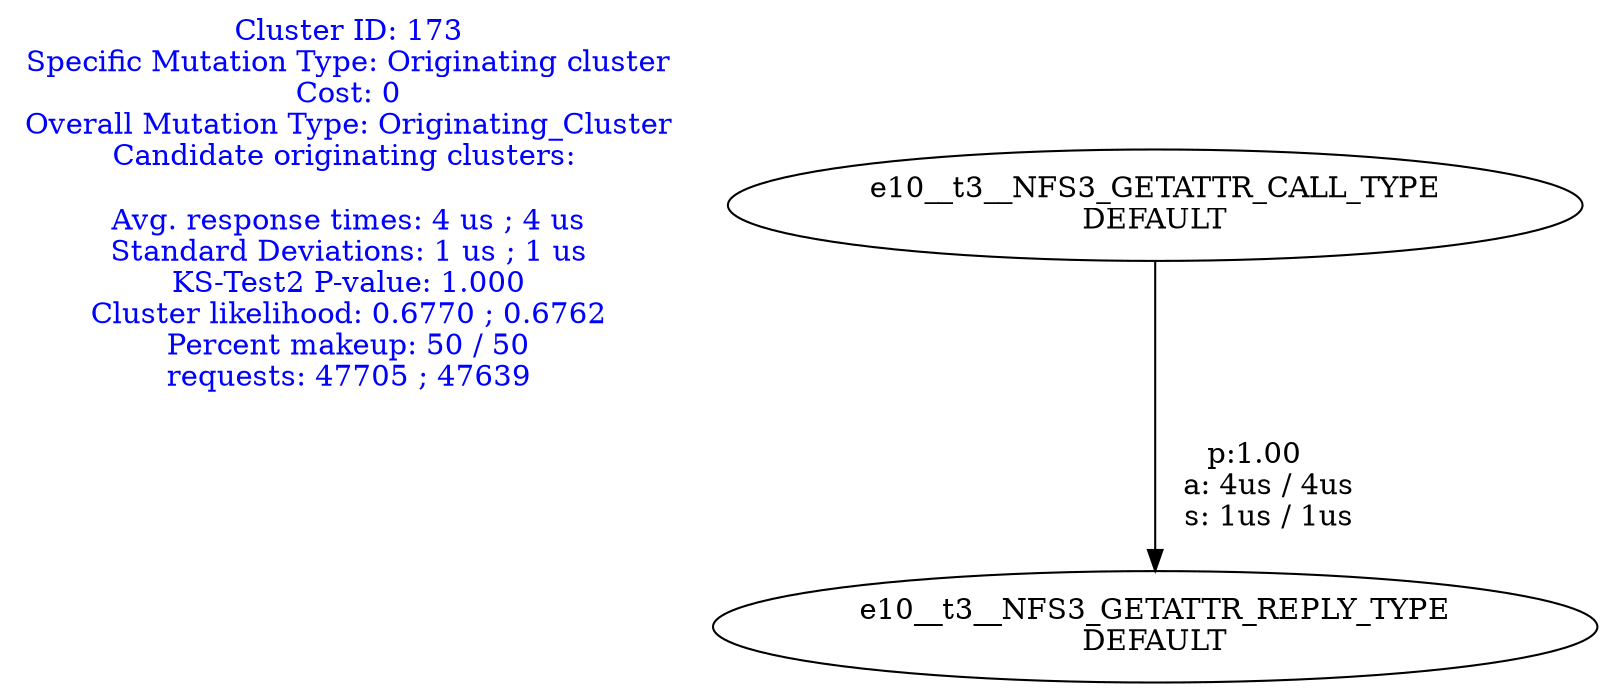 # 6852  R: 8.555519 usecs
Digraph G {
1 [fontcolor="blue" shape="plaintext" label="Cluster ID: 173\nSpecific Mutation Type: Originating cluster\nCost: 0\nOverall Mutation Type: Originating_Cluster\nCandidate originating clusters: \n\nAvg. response times: 4 us ; 4 us\nStandard Deviations: 1 us ; 1 us\nKS-Test2 P-value: 1.000\nCluster likelihood: 0.6770 ; 0.6762\nPercent makeup: 50 / 50\nrequests: 47705 ; 47639"]
10245088965871042.10245088965872490 [label="e10__t3__NFS3_GETATTR_CALL_TYPE\nDEFAULT"]
10245088965871042.10245088965898147 [label="e10__t3__NFS3_GETATTR_REPLY_TYPE\nDEFAULT"]
10245088965871042.10245088965872490 -> 10245088965871042.10245088965898147 [color="black" label="p:1.00\n   a: 4us / 4us\n   s: 1us / 1us"]
}
# 336  R: 2959.656552 usecs
Digraph G {
1 [fontcolor="blue" shape="plaintext" label="Cluster ID: 190\nSpecific Mutation Type: Originating cluster\nCost: 0\nOverall Mutation Type: Originating_Cluster\nCandidate originating clusters: \n\nAvg. response times: 3076 us ; 0 us\nStandard Deviations: 386 us ; 0 us\nKS-Test2 P-value: -2.000\nCluster likelihood: 0.0290 ; 0.0000\nPercent makeup: 100 / 0\nrequests: 2045 ; 0"]
10244303114806852.10244303114916908 [label="e10__t3__RPC_REPLY_TYPE\nDEFAULT"]
10244303114806852.10244303114939925 [label="e10__t3__MDS_SETATTR_REPLY_TYPE\nDEFAULT"]
10244303114806852.10244303114954460 [label="e10__t3__NFS3_WRITE_REPLY_TYPE\nDEFAULT"]
10244303114651250.10244303114660857 [label="e4__t3__SSIO_END_TYPE\nSSIO_WRITE_END"]
10244303114651250.10244303114717085 [label="e4__t3__MDS_LOCK_RELEASE_TYPE\nDEFAULT"]
10244303114651250.10244303114802390 [label="e4__t3__RPC_SERVER_REPLY_SENT_TYPE\nDEFAULT"]
10244342071662593.10244303114638732 [label="e4__t3__RPC_REPLY_TYPE\nDEFAULT"]
10244303113194990.10244342071590735 [label="e255__t3__FRONTEND_WRITE_CALL_TYPE\nDEFAULT"]
10244303113194990.10244342071609890 [label="e255__t3__FRONTEND_BLOCK_OP_START_TYPE\nFRONTEND_WRITE"]
10244303113194990.10244342071656488 [label="e255__t3__FRONTEND_WRITE_REPLY_TYPE\nDEFAULT"]
10244303113169415.10244303113190205 [label="e4__t3__RPC_CALL_TYPE\nDEFAULT"]
10244303112531015.10244303112686070 [label="e4__t3__RPC_SERVER_CALL_RECEIVED_TYPE\nDEFAULT"]
10244303112531015.10244303112825637 [label="e4__t3__MDS_LOCK_ACQUIRE_TYPE\nDEFAULT"]
10244303112531015.10244303112917002 [label="e4__t3__MDS_LOCK_DB_ACQUIRE_TYPE\nDEFAULT"]
10244303112531015.10244303112941715 [label="e4__t3__MDS_LOCK_DB_RELEASE_TYPE\nDEFAULT"]
10244303112531015.10244303113027402 [label="e4__t3__MDS_LOOKUP_CALL_TYPE\nDEFAULT"]
10244303112531015.10244303113046355 [label="e4__t3__MDS_LOCK_ACQUIRE_TYPE\nDEFAULT"]
10244303112531015.10244303113069807 [label="e4__t3__MDS_LOCK_RELEASE_TYPE\nDEFAULT"]
10244303112531015.10244303113079797 [label="e4__t3__MDS_LOOKUP_REPLY_TYPE\nMDSCLIENTCACHE_HIT"]
10244303112531015.10244303113090507 [label="e4__t3__SSIO_START_TYPE\nSSIO_WRITE_START"]
10244303112531015.10244303113101645 [label="e4__t3__ENCODE_START_TYPE\nDEFAULT"]
10244303112531015.10244303113160790 [label="e4__t3__ENCODE_END_TYPE\nDEFAULT"]
10244303112115080.10244303112235590 [label="e10__t3__RPC_REPLY_TYPE\nDEFAULT"]
10244303112115080.10244303112282953 [label="e10__t3__MDS_FINISH_WRITE_REPLY_TYPE\nDEFAULT"]
10244303112115080.10244303112307403 [label="e10__t3__MDS_SETATTR_CALL_TYPE\nDEFAULT"]
10244303112115080.10244303112525120 [label="e10__t3__RPC_CALL_TYPE\nDEFAULT"]
10244303112025372.10244303112035820 [label="e4__t3__SSIO_END_TYPE\nSSIO_WRITE_END"]
10244303112025372.10244303112091785 [label="e4__t3__MDS_LOCK_RELEASE_TYPE\nDEFAULT"]
10244303112025372.10244303112110265 [label="e4__t3__RPC_SERVER_REPLY_SENT_TYPE\nDEFAULT"]
10244342068977638.10244303112010102 [label="e4__t3__RPC_REPLY_TYPE\nDEFAULT"]
10244303110383653.10244342068908210 [label="e255__t3__FRONTEND_WRITE_CALL_TYPE\nDEFAULT"]
10244303110383653.10244342068929345 [label="e255__t3__FRONTEND_BLOCK_OP_START_TYPE\nFRONTEND_WRITE"]
10244303110383653.10244342068971465 [label="e255__t3__FRONTEND_WRITE_REPLY_TYPE\nDEFAULT"]
10244303110358670.10244303110378988 [label="e4__t3__RPC_CALL_TYPE\nDEFAULT"]
10244303109816750.10244303109937403 [label="e4__t3__RPC_SERVER_CALL_RECEIVED_TYPE\nDEFAULT"]
10244303109816750.10244303109972990 [label="e4__t3__MDS_LOCK_ACQUIRE_TYPE\nDEFAULT"]
10244303109816750.10244303110085063 [label="e4__t3__MDS_LOCK_DB_ACQUIRE_TYPE\nDEFAULT"]
10244303109816750.10244303110127505 [label="e4__t3__MDS_LOCK_DB_RELEASE_TYPE\nDEFAULT"]
10244303109816750.10244303110220850 [label="e4__t3__MDS_LOOKUP_CALL_TYPE\nDEFAULT"]
10244303109816750.10244303110238865 [label="e4__t3__MDS_LOCK_ACQUIRE_TYPE\nDEFAULT"]
10244303109816750.10244303110263068 [label="e4__t3__MDS_LOCK_RELEASE_TYPE\nDEFAULT"]
10244303109816750.10244303110274370 [label="e4__t3__MDS_LOOKUP_REPLY_TYPE\nMDSCLIENTCACHE_HIT"]
10244303109816750.10244303110284338 [label="e4__t3__SSIO_START_TYPE\nSSIO_WRITE_START"]
10244303109816750.10244303110297035 [label="e4__t3__ENCODE_START_TYPE\nDEFAULT"]
10244303109816750.10244303110348590 [label="e4__t3__ENCODE_END_TYPE\nDEFAULT"]
10244303109756915.10244303109769425 [label="e10__t3__SSIO_END_TYPE\nSSIO_WRITE_END"]
10244303109756915.10244303109779880 [label="e10__t3__MDS_FINISH_WRITE_CALL_TYPE\nDEFAULT"]
10244303109756915.10244303109811560 [label="e10__t3__RPC_CALL_TYPE\nDEFAULT"]
10244290524799628.10244303109742680 [label="e10__t3__RPC_REPLY_TYPE\nDEFAULT"]
10244303108389882.10244290524733133 [label="e100__t3__FRONTEND_WRITE_CALL_TYPE\nDEFAULT"]
10244303108389882.10244290524764888 [label="e100__t3__FRONTEND_BLOCK_OP_START_TYPE\nFRONTEND_WRITE"]
10244303108389882.10244290524794513 [label="e100__t3__FRONTEND_WRITE_REPLY_TYPE\nDEFAULT"]
10244303108365680.10244303108385030 [label="e10__t3__RPC_CALL_TYPE\nDEFAULT"]
10244303108123468.10244303108246032 [label="e10__t3__RPC_REPLY_TYPE\nDEFAULT"]
10244303108123468.10244303108295795 [label="e10__t3__MDS_APPROVE_WRITE_REPLY_TYPE\nMDSCLIENTCACHE_MISS"]
10244303108123468.10244303108308297 [label="e10__t3__SSIO_START_TYPE\nSSIO_WRITE_START"]
10244303108123468.10244303108323110 [label="e10__t3__ENCODE_START_TYPE\nDEFAULT"]
10244303108123468.10244303108354760 [label="e10__t3__ENCODE_END_TYPE\nDEFAULT"]
10244303107910002.10244303108034570 [label="e4__t3__RPC_SERVER_CALL_RECEIVED_TYPE\nDEFAULT"]
10244303107910002.10244303108067473 [label="e4__t3__MDS_LOCK_ACQUIRE_TYPE\nDEFAULT"]
10244303107910002.10244303108093678 [label="e4__t3__MDS_LOCK_RELEASE_TYPE\nDEFAULT"]
10244303107910002.10244303108118150 [label="e4__t3__RPC_SERVER_REPLY_SENT_TYPE\nDEFAULT"]
10244303107496498.10244303107630042 [label="e10__t3__RPC_REPLY_TYPE\nDEFAULT"]
10244303107496498.10244303107839682 [label="e10__t3__MDS_LOOKUP_REPLY_TYPE\nMDSCLIENTCACHE_MISS"]
10244303107496498.10244303107860285 [label="e10__t3__MDS_APPROVE_WRITE_CALL_TYPE\nDEFAULT"]
10244303107496498.10244303107903200 [label="e10__t3__RPC_CALL_TYPE\nDEFAULT"]
10244303107117770.10244303107244693 [label="e4__t3__RPC_SERVER_CALL_RECEIVED_TYPE\nDEFAULT"]
10244303107117770.10244303107276425 [label="e4__t3__MDS_LOCK_ACQUIRE_TYPE\nDEFAULT"]
10244303107117770.10244303107291890 [label="e4__t3__MDS_LOCK_RELEASE_TYPE\nDEFAULT"]
10244303107117770.10244303107492020 [label="e4__t3__RPC_SERVER_REPLY_SENT_TYPE\nDEFAULT"]
10244303106693803.10244303106844792 [label="e10__t3__RPC_REPLY_TYPE\nDEFAULT"]
10244303106693803.10244303107072890 [label="e10__t3__MDS_LOOKUP_REPLY_TYPE\nMDSCLIENTCACHE_MISS"]
10244303106693803.10244303107087537 [label="e10__t3__MDS_LOOKUP_CALL_TYPE\nDEFAULT"]
10244303106693803.10244303107112347 [label="e10__t3__RPC_CALL_TYPE\nDEFAULT"]
10244303106286125.10244303106428805 [label="e4__t3__RPC_SERVER_CALL_RECEIVED_TYPE\nDEFAULT"]
10244303106286125.10244303106467310 [label="e4__t3__MDS_LOCK_ACQUIRE_TYPE\nDEFAULT"]
10244303106286125.10244303106484725 [label="e4__t3__MDS_LOCK_RELEASE_TYPE\nDEFAULT"]
10244303106286125.10244303106688493 [label="e4__t3__RPC_SERVER_REPLY_SENT_TYPE\nDEFAULT"]
10244303106077040.10244303106078450 [label="e10__t3__NFS3_WRITE_CALL_TYPE\nDEFAULT"]
10244303106077040.10244303106105292 [label="e10__t3__NFS_CACHE_BLOCK_OP_TYPE\nNFSCACHE_WRITE"]
10244303106077040.10244303106228982 [label="e10__t3__NFS_CACHE_BLOCK_OP_TYPE\nNFSCACHE_EVICT"]
10244303106077040.10244303106246277 [label="e10__t3__MDS_LOOKUP_CALL_TYPE\nDEFAULT"]
10244303106077040.10244303106279952 [label="e10__t3__RPC_CALL_TYPE\nDEFAULT"]
10244303106077040.10244303106078450 -> 10244303106077040.10244303106105292 [color="black" label="p:-2.00\n   a: 8us / 0us\n   s: 1us / 0us"]
10244303106077040.10244303106105292 -> 10244303106077040.10244303106228982 [color="black" label="p:-2.00\n   a: 34us / 0us\n   s: 12us / 0us"]
10244303106077040.10244303106228982 -> 10244303106077040.10244303106246277 [color="black" label="p:-2.00\n   a: 6us / 0us\n   s: 1us / 0us"]
10244303106077040.10244303106246277 -> 10244303106077040.10244303106279952 [color="black" label="p:-2.00\n   a: 11us / 0us\n   s: 2us / 0us"]
10244303106077040.10244303106279952 -> 10244303106286125.10244303106428805 [color="black" label="p:-2.00\n   a: 51us / 0us\n   s: 26us / 0us"]
10244303106286125.10244303106428805 -> 10244303106286125.10244303106467310 [color="black" label="p:-2.00\n   a: 20us / 0us\n   s: 15us / 0us"]
10244303106286125.10244303106467310 -> 10244303106286125.10244303106484725 [color="black" label="p:-2.00\n   a: 8us / 0us\n   s: 3us / 0us"]
10244303106286125.10244303106484725 -> 10244303106286125.10244303106688493 [color="black" label="p:-2.00\n   a: 37us / 0us\n   s: 29us / 0us"]
10244303106286125.10244303106688493 -> 10244303106693803.10244303106844792 [color="black" label="p:-2.00\n   a: 48us / 0us\n   s: 15us / 0us"]
10244303106077040.10244303106279952 -> 10244303106693803.10244303106844792 [color="black" label="p:-2.00\n   a: 439us / 0us\n   s: 327us / 0us"]
10244303106693803.10244303106844792 -> 10244303106693803.10244303107072890 [color="black" label="p:-2.00\n   a: 76us / 0us\n   s: 7us / 0us"]
10244303106693803.10244303107072890 -> 10244303106693803.10244303107087537 [color="black" label="p:-2.00\n   a: 5us / 0us\n   s: 1us / 0us"]
10244303106693803.10244303107087537 -> 10244303106693803.10244303107112347 [color="black" label="p:-2.00\n   a: 11us / 0us\n   s: 2us / 0us"]
10244303106693803.10244303107112347 -> 10244303107117770.10244303107244693 [color="black" label="p:-2.00\n   a: 51us / 0us\n   s: 26us / 0us"]
10244303107117770.10244303107244693 -> 10244303107117770.10244303107276425 [color="black" label="p:-2.00\n   a: 20us / 0us\n   s: 15us / 0us"]
10244303107117770.10244303107276425 -> 10244303107117770.10244303107291890 [color="black" label="p:-2.00\n   a: 8us / 0us\n   s: 3us / 0us"]
10244303107117770.10244303107291890 -> 10244303107117770.10244303107492020 [color="black" label="p:-2.00\n   a: 37us / 0us\n   s: 29us / 0us"]
10244303107117770.10244303107492020 -> 10244303107496498.10244303107630042 [color="black" label="p:-2.00\n   a: 48us / 0us\n   s: 15us / 0us"]
10244303106693803.10244303107112347 -> 10244303107496498.10244303107630042 [color="black" label="p:-2.00\n   a: 439us / 0us\n   s: 327us / 0us"]
10244303107496498.10244303107630042 -> 10244303107496498.10244303107839682 [color="black" label="p:-2.00\n   a: 76us / 0us\n   s: 7us / 0us"]
10244303107496498.10244303107839682 -> 10244303107496498.10244303107860285 [color="black" label="p:-2.00\n   a: 8us / 0us\n   s: 1us / 0us"]
10244303107496498.10244303107860285 -> 10244303107496498.10244303107903200 [color="black" label="p:-2.00\n   a: 16us / 0us\n   s: 2us / 0us"]
10244303107496498.10244303107903200 -> 10244303107910002.10244303108034570 [color="black" label="p:-2.00\n   a: 51us / 0us\n   s: 26us / 0us"]
10244303107910002.10244303108034570 -> 10244303107910002.10244303108067473 [color="black" label="p:-2.00\n   a: 20us / 0us\n   s: 15us / 0us"]
10244303107910002.10244303108067473 -> 10244303107910002.10244303108093678 [color="black" label="p:-2.00\n   a: 8us / 0us\n   s: 3us / 0us"]
10244303107910002.10244303108093678 -> 10244303107910002.10244303108118150 [color="black" label="p:-2.00\n   a: 37us / 0us\n   s: 29us / 0us"]
10244303107910002.10244303108118150 -> 10244303108123468.10244303108246032 [color="black" label="p:-2.00\n   a: 48us / 0us\n   s: 15us / 0us"]
10244303107496498.10244303107903200 -> 10244303108123468.10244303108246032 [color="black" label="p:-2.00\n   a: 439us / 0us\n   s: 327us / 0us"]
10244303108123468.10244303108246032 -> 10244303108123468.10244303108295795 [color="black" label="p:-2.00\n   a: 19us / 0us\n   s: 4us / 0us"]
10244303108123468.10244303108295795 -> 10244303108123468.10244303108308297 [color="black" label="p:-2.00\n   a: 4us / 0us\n   s: 1us / 0us"]
10244303108123468.10244303108308297 -> 10244303108123468.10244303108323110 [color="black" label="p:-2.00\n   a: 6us / 0us\n   s: 1us / 0us"]
10244303108123468.10244303108323110 -> 10244303108123468.10244303108354760 [color="black" label="p:-2.00\n   a: 12us / 0us\n   s: 2us / 0us"]
10244303108123468.10244303108354760 -> 10244303108365680.10244303108385030 [color="black" label="p:-2.00\n   a: 10us / 0us\n   s: 1us / 0us"]
10244303108365680.10244303108385030 -> 10244303108389882.10244290524733133 [color="black" label="p:0.00\n   a: 0us / 0us\n   s: 0us / 0us"]
10244303108389882.10244290524733133 -> 10244303108389882.10244290524764888 [color="black" label="p:-2.00\n   a: 10us / 0us\n   s: 43us / 0us"]
10244303108389882.10244290524764888 -> 10244303108389882.10244290524794513 [color="black" label="p:-2.00\n   a: 10us / 0us\n   s: 4us / 0us"]
10244303108389882.10244290524794513 -> 10244290524799628.10244303109742680 [color="black" label="p:0.00\n   a: 0us / 0us\n   s: 0us / 0us"]
10244303108365680.10244303108385030 -> 10244290524799628.10244303109742680 [color="black" label="p:-2.00\n   a: 439us / 0us\n   s: 327us / 0us"]
10244290524799628.10244303109742680 -> 10244303109756915.10244303109769425 [color="black" label="p:-2.00\n   a: 10us / 0us\n   s: 1us / 0us"]
10244303109756915.10244303109769425 -> 10244303109756915.10244303109779880 [color="black" label="p:-2.00\n   a: 4us / 0us\n   s: 0us / 0us"]
10244303109756915.10244303109779880 -> 10244303109756915.10244303109811560 [color="black" label="p:-2.00\n   a: 11us / 0us\n   s: 1us / 0us"]
10244303109756915.10244303109811560 -> 10244303109816750.10244303109937403 [color="black" label="p:-2.00\n   a: 51us / 0us\n   s: 26us / 0us"]
10244303109816750.10244303109937403 -> 10244303109816750.10244303109972990 [color="black" label="p:-2.00\n   a: 20us / 0us\n   s: 15us / 0us"]
10244303109816750.10244303109972990 -> 10244303109816750.10244303110085063 [color="black" label="p:-2.00\n   a: 51us / 0us\n   s: 126us / 0us"]
10244303109816750.10244303110085063 -> 10244303109816750.10244303110127505 [color="black" label="p:-2.00\n   a: 10us / 0us\n   s: 1us / 0us"]
10244303109816750.10244303110127505 -> 10244303109816750.10244303110220850 [color="black" label="p:-2.00\n   a: 38us / 0us\n   s: 4us / 0us"]
10244303109816750.10244303110220850 -> 10244303109816750.10244303110238865 [color="black" label="p:-2.00\n   a: 7us / 0us\n   s: 1us / 0us"]
10244303109816750.10244303110238865 -> 10244303109816750.10244303110263068 [color="black" label="p:-2.00\n   a: 8us / 0us\n   s: 3us / 0us"]
10244303109816750.10244303110263068 -> 10244303109816750.10244303110274370 [color="black" label="p:-2.00\n   a: 4us / 0us\n   s: 1us / 0us"]
10244303109816750.10244303110274370 -> 10244303109816750.10244303110284338 [color="black" label="p:-2.00\n   a: 4us / 0us\n   s: 1us / 0us"]
10244303109816750.10244303110284338 -> 10244303109816750.10244303110297035 [color="black" label="p:-2.00\n   a: 4us / 0us\n   s: 1us / 0us"]
10244303109816750.10244303110297035 -> 10244303109816750.10244303110348590 [color="black" label="p:-2.00\n   a: 18us / 0us\n   s: 2us / 0us"]
10244303109816750.10244303110348590 -> 10244303110358670.10244303110378988 [color="black" label="p:-2.00\n   a: 10us / 0us\n   s: 4us / 0us"]
10244303110358670.10244303110378988 -> 10244303110383653.10244342068908210 [color="black" label="p:0.00\n   a: 0us / 0us\n   s: 0us / 0us"]
10244303110383653.10244342068908210 -> 10244303110383653.10244342068929345 [color="black" label="p:-2.00\n   a: 6us / 0us\n   s: 1us / 0us"]
10244303110383653.10244342068929345 -> 10244303110383653.10244342068971465 [color="black" label="p:-2.00\n   a: 15us / 0us\n   s: 1us / 0us"]
10244303110383653.10244342068971465 -> 10244342068977638.10244303112010102 [color="black" label="p:0.00\n   a: 0us / 0us\n   s: 0us / 0us"]
10244303110358670.10244303110378988 -> 10244342068977638.10244303112010102 [color="black" label="p:-2.00\n   a: 530us / 0us\n   s: 49us / 0us"]
10244342068977638.10244303112010102 -> 10244303112025372.10244303112035820 [color="black" label="p:-2.00\n   a: 9us / 0us\n   s: 6us / 0us"]
10244303112025372.10244303112035820 -> 10244303112025372.10244303112091785 [color="black" label="p:-2.00\n   a: 21us / 0us\n   s: 2us / 0us"]
10244303112025372.10244303112091785 -> 10244303112025372.10244303112110265 [color="black" label="p:-2.00\n   a: 37us / 0us\n   s: 29us / 0us"]
10244303112025372.10244303112110265 -> 10244303112115080.10244303112235590 [color="black" label="p:-2.00\n   a: 48us / 0us\n   s: 15us / 0us"]
10244303109756915.10244303109811560 -> 10244303112115080.10244303112235590 [color="black" label="p:-2.00\n   a: 439us / 0us\n   s: 327us / 0us"]
10244303112115080.10244303112235590 -> 10244303112115080.10244303112282953 [color="black" label="p:-2.00\n   a: 19us / 0us\n   s: 3us / 0us"]
10244303112115080.10244303112282953 -> 10244303112115080.10244303112307403 [color="black" label="p:-2.00\n   a: 8us / 0us\n   s: 1us / 0us"]
10244303112115080.10244303112307403 -> 10244303112115080.10244303112525120 [color="black" label="p:-2.00\n   a: 75us / 0us\n   s: 9us / 0us"]
10244303112115080.10244303112525120 -> 10244303112531015.10244303112686070 [color="black" label="p:-2.00\n   a: 51us / 0us\n   s: 26us / 0us"]
10244303112531015.10244303112686070 -> 10244303112531015.10244303112825637 [color="black" label="p:-2.00\n   a: 20us / 0us\n   s: 15us / 0us"]
10244303112531015.10244303112825637 -> 10244303112531015.10244303112917002 [color="black" label="p:-2.00\n   a: 51us / 0us\n   s: 126us / 0us"]
10244303112531015.10244303112917002 -> 10244303112531015.10244303112941715 [color="black" label="p:-2.00\n   a: 10us / 0us\n   s: 1us / 0us"]
10244303112531015.10244303112941715 -> 10244303112531015.10244303113027402 [color="black" label="p:-2.00\n   a: 38us / 0us\n   s: 4us / 0us"]
10244303112531015.10244303113027402 -> 10244303112531015.10244303113046355 [color="black" label="p:-2.00\n   a: 7us / 0us\n   s: 1us / 0us"]
10244303112531015.10244303113046355 -> 10244303112531015.10244303113069807 [color="black" label="p:-2.00\n   a: 8us / 0us\n   s: 3us / 0us"]
10244303112531015.10244303113069807 -> 10244303112531015.10244303113079797 [color="black" label="p:-2.00\n   a: 4us / 0us\n   s: 1us / 0us"]
10244303112531015.10244303113079797 -> 10244303112531015.10244303113090507 [color="black" label="p:-2.00\n   a: 4us / 0us\n   s: 1us / 0us"]
10244303112531015.10244303113090507 -> 10244303112531015.10244303113101645 [color="black" label="p:-2.00\n   a: 4us / 0us\n   s: 1us / 0us"]
10244303112531015.10244303113101645 -> 10244303112531015.10244303113160790 [color="black" label="p:-2.00\n   a: 18us / 0us\n   s: 2us / 0us"]
10244303112531015.10244303113160790 -> 10244303113169415.10244303113190205 [color="black" label="p:-2.00\n   a: 10us / 0us\n   s: 4us / 0us"]
10244303113169415.10244303113190205 -> 10244303113194990.10244342071590735 [color="black" label="p:0.00\n   a: 0us / 0us\n   s: 0us / 0us"]
10244303113194990.10244342071590735 -> 10244303113194990.10244342071609890 [color="black" label="p:-2.00\n   a: 6us / 0us\n   s: 1us / 0us"]
10244303113194990.10244342071609890 -> 10244303113194990.10244342071656488 [color="black" label="p:-2.00\n   a: 15us / 0us\n   s: 1us / 0us"]
10244303113194990.10244342071656488 -> 10244342071662593.10244303114638732 [color="black" label="p:0.00\n   a: 0us / 0us\n   s: 0us / 0us"]
10244303113169415.10244303113190205 -> 10244342071662593.10244303114638732 [color="black" label="p:-2.00\n   a: 530us / 0us\n   s: 49us / 0us"]
10244342071662593.10244303114638732 -> 10244303114651250.10244303114660857 [color="black" label="p:-2.00\n   a: 9us / 0us\n   s: 6us / 0us"]
10244303114651250.10244303114660857 -> 10244303114651250.10244303114717085 [color="black" label="p:-2.00\n   a: 21us / 0us\n   s: 2us / 0us"]
10244303114651250.10244303114717085 -> 10244303114651250.10244303114802390 [color="black" label="p:-2.00\n   a: 37us / 0us\n   s: 29us / 0us"]
10244303114651250.10244303114802390 -> 10244303114806852.10244303114916908 [color="black" label="p:-2.00\n   a: 48us / 0us\n   s: 15us / 0us"]
10244303112115080.10244303112525120 -> 10244303114806852.10244303114916908 [color="black" label="p:-2.00\n   a: 439us / 0us\n   s: 327us / 0us"]
10244303114806852.10244303114916908 -> 10244303114806852.10244303114939925 [color="black" label="p:-2.00\n   a: 9us / 0us\n   s: 1us / 0us"]
10244303114806852.10244303114939925 -> 10244303114806852.10244303114954460 [color="black" label="p:-2.00\n   a: 5us / 0us\n   s: 1us / 0us"]
}
# 372  R: 5342.973658 usecs
Digraph G {
1 [fontcolor="blue" shape="plaintext" label="Cluster ID: 232\nSpecific Mutation Type: Originating cluster\nCost: 0\nOverall Mutation Type: Originating_Cluster\nCandidate originating clusters: \n\nAvg. response times: 5491 us ; 0 us\nStandard Deviations: 115 us ; 0 us\nKS-Test2 P-value: -2.000\nCluster likelihood: 0.0015 ; 0.0000\nPercent makeup: 100 / 0\nrequests: 103 ; 0"]
10244307456517942.10244307456636563 [label="e10__t3__RPC_REPLY_TYPE\nDEFAULT"]
10244307456517942.10244307456685508 [label="e10__t3__MDS_FINISH_WRITE_REPLY_TYPE\nDEFAULT"]
10244307456517942.10244307456711098 [label="e10__t3__NFS3_MKDIR_REPLY_TYPE\nDEFAULT"]
10244307456429262.10244307456439342 [label="e4__t3__SSIO_END_TYPE\nSSIO_WRITE_END"]
10244307456429262.10244307456495862 [label="e4__t3__MDS_LOCK_RELEASE_TYPE\nDEFAULT"]
10244307456429262.10244307456513427 [label="e4__t3__RPC_SERVER_REPLY_SENT_TYPE\nDEFAULT"]
10244346413444678.10244307456413895 [label="e4__t3__RPC_REPLY_TYPE\nDEFAULT"]
10244307454832430.10244346413372820 [label="e255__t3__FRONTEND_WRITE_CALL_TYPE\nDEFAULT"]
10244307454832430.10244346413390768 [label="e255__t3__FRONTEND_BLOCK_OP_START_TYPE\nFRONTEND_WRITE"]
10244307454832430.10244346413438595 [label="e255__t3__FRONTEND_WRITE_REPLY_TYPE\nDEFAULT"]
10244307454806750.10244307454826550 [label="e4__t3__RPC_CALL_TYPE\nDEFAULT"]
10244307454230690.10244307454379040 [label="e4__t3__RPC_SERVER_CALL_RECEIVED_TYPE\nDEFAULT"]
10244307454230690.10244307454419338 [label="e4__t3__MDS_LOCK_ACQUIRE_TYPE\nDEFAULT"]
10244307454230690.10244307454534185 [label="e4__t3__MDS_LOCK_DB_ACQUIRE_TYPE\nDEFAULT"]
10244307454230690.10244307454562265 [label="e4__t3__MDS_LOCK_DB_RELEASE_TYPE\nDEFAULT"]
10244307454230690.10244307454661378 [label="e4__t3__MDS_LOOKUP_CALL_TYPE\nDEFAULT"]
10244307454230690.10244307454681515 [label="e4__t3__MDS_LOCK_ACQUIRE_TYPE\nDEFAULT"]
10244307454230690.10244307454705650 [label="e4__t3__MDS_LOCK_RELEASE_TYPE\nDEFAULT"]
10244307454230690.10244307454716960 [label="e4__t3__MDS_LOOKUP_REPLY_TYPE\nMDSCLIENTCACHE_HIT"]
10244307454230690.10244307454726200 [label="e4__t3__SSIO_START_TYPE\nSSIO_WRITE_START"]
10244307454230690.10244307454739295 [label="e4__t3__ENCODE_START_TYPE\nDEFAULT"]
10244307454230690.10244307454798155 [label="e4__t3__ENCODE_END_TYPE\nDEFAULT"]
10244307454168972.10244307454179675 [label="e10__t3__SSIO_END_TYPE\nSSIO_WRITE_END"]
10244307454168972.10244307454190122 [label="e10__t3__MDS_FINISH_WRITE_CALL_TYPE\nDEFAULT"]
10244307454168972.10244307454224547 [label="e10__t3__RPC_CALL_TYPE\nDEFAULT"]
10244294869333568.10244307454153845 [label="e10__t3__RPC_REPLY_TYPE\nDEFAULT"]
10244307453012758.10244294869276320 [label="e100__t3__FRONTEND_WRITE_CALL_TYPE\nDEFAULT"]
10244307453012758.10244294869301288 [label="e100__t3__FRONTEND_BLOCK_OP_START_TYPE\nFRONTEND_WRITE"]
10244307453012758.10244294869328760 [label="e100__t3__FRONTEND_WRITE_REPLY_TYPE\nDEFAULT"]
10244307452985870.10244307453007223 [label="e10__t3__RPC_CALL_TYPE\nDEFAULT"]
10244307452670435.10244307452792400 [label="e10__t3__RPC_REPLY_TYPE\nDEFAULT"]
10244307452670435.10244307452844525 [label="e10__t3__MDS_APPROVE_WRITE_REPLY_TYPE\nMDSCLIENTCACHE_MISS"]
10244307452670435.10244307452855865 [label="e10__t3__SSIO_START_TYPE\nSSIO_WRITE_START"]
10244307452670435.10244307452867798 [label="e10__t3__ENCODE_START_TYPE\nDEFAULT"]
10244307452670435.10244307452975940 [label="e10__t3__ENCODE_END_TYPE\nDEFAULT"]
10244307452435138.10244307452561722 [label="e4__t3__RPC_SERVER_CALL_RECEIVED_TYPE\nDEFAULT"]
10244307452435138.10244307452596290 [label="e4__t3__MDS_LOCK_ACQUIRE_TYPE\nDEFAULT"]
10244307452435138.10244307452625840 [label="e4__t3__MDS_LOCK_RELEASE_TYPE\nDEFAULT"]
10244307452435138.10244307452665312 [label="e4__t3__RPC_SERVER_REPLY_SENT_TYPE\nDEFAULT"]
10244307452024790.10244307452154345 [label="e10__t3__RPC_REPLY_TYPE\nDEFAULT"]
10244307452024790.10244307452364900 [label="e10__t3__MDS_LOOKUP_REPLY_TYPE\nMDSCLIENTCACHE_MISS"]
10244307452024790.10244307452385803 [label="e10__t3__MDS_APPROVE_WRITE_CALL_TYPE\nDEFAULT"]
10244307452024790.10244307452428380 [label="e10__t3__RPC_CALL_TYPE\nDEFAULT"]
10244307451642230.10244307451773420 [label="e4__t3__RPC_SERVER_CALL_RECEIVED_TYPE\nDEFAULT"]
10244307451642230.10244307451805790 [label="e4__t3__MDS_LOCK_ACQUIRE_TYPE\nDEFAULT"]
10244307451642230.10244307451821600 [label="e4__t3__MDS_LOCK_RELEASE_TYPE\nDEFAULT"]
10244307451642230.10244307452020260 [label="e4__t3__RPC_SERVER_REPLY_SENT_TYPE\nDEFAULT"]
10244307451229212.10244307451363373 [label="e10__t3__RPC_REPLY_TYPE\nDEFAULT"]
10244307451229212.10244307451596533 [label="e10__t3__MDS_LOOKUP_REPLY_TYPE\nMDSCLIENTCACHE_MISS"]
10244307451229212.10244307451610700 [label="e10__t3__MDS_LOOKUP_CALL_TYPE\nDEFAULT"]
10244307451229212.10244307451636793 [label="e10__t3__RPC_CALL_TYPE\nDEFAULT"]
10244307450810960.10244307450945877 [label="e4__t3__RPC_SERVER_CALL_RECEIVED_TYPE\nDEFAULT"]
10244307450810960.10244307450994005 [label="e4__t3__MDS_LOCK_ACQUIRE_TYPE\nDEFAULT"]
10244307450810960.10244307451012560 [label="e4__t3__MDS_LOCK_RELEASE_TYPE\nDEFAULT"]
10244307450810960.10244307451224292 [label="e4__t3__RPC_SERVER_REPLY_SENT_TYPE\nDEFAULT"]
10244307450582780.10244307450701130 [label="e10__t3__RPC_REPLY_TYPE\nDEFAULT"]
10244307450582780.10244307450727320 [label="e10__t3__MDS_SETATTR_REPLY_TYPE\nDEFAULT"]
10244307450582780.10244307450755123 [label="e10__t3__NFS_CACHE_BLOCK_OP_TYPE\nNFSCACHE_EVICT"]
10244307450582780.10244307450773640 [label="e10__t3__MDS_LOOKUP_CALL_TYPE\nDEFAULT"]
10244307450582780.10244307450803895 [label="e10__t3__RPC_CALL_TYPE\nDEFAULT"]
10244307450425842.10244307450436282 [label="e4__t3__SSIO_END_TYPE\nSSIO_WRITE_END"]
10244307450425842.10244307450492405 [label="e4__t3__MDS_LOCK_RELEASE_TYPE\nDEFAULT"]
10244307450425842.10244307450578160 [label="e4__t3__RPC_SERVER_REPLY_SENT_TYPE\nDEFAULT"]
10244346407416305.10244307450411337 [label="e4__t3__RPC_REPLY_TYPE\nDEFAULT"]
10244307448762658.10244346407349023 [label="e255__t3__FRONTEND_WRITE_CALL_TYPE\nDEFAULT"]
10244307448762658.10244346407367323 [label="e255__t3__FRONTEND_BLOCK_OP_START_TYPE\nFRONTEND_WRITE"]
10244307448762658.10244346407410238 [label="e255__t3__FRONTEND_WRITE_REPLY_TYPE\nDEFAULT"]
10244307448738508.10244307448757843 [label="e4__t3__RPC_CALL_TYPE\nDEFAULT"]
10244307448060695.10244307448219500 [label="e4__t3__RPC_SERVER_CALL_RECEIVED_TYPE\nDEFAULT"]
10244307448060695.10244307448362623 [label="e4__t3__MDS_LOCK_ACQUIRE_TYPE\nDEFAULT"]
10244307448060695.10244307448454663 [label="e4__t3__MDS_LOCK_DB_ACQUIRE_TYPE\nDEFAULT"]
10244307448060695.10244307448481055 [label="e4__t3__MDS_LOCK_DB_RELEASE_TYPE\nDEFAULT"]
10244307448060695.10244307448585223 [label="e4__t3__MDS_LOOKUP_CALL_TYPE\nDEFAULT"]
10244307448060695.10244307448605240 [label="e4__t3__MDS_LOCK_ACQUIRE_TYPE\nDEFAULT"]
10244307448060695.10244307448627748 [label="e4__t3__MDS_LOCK_RELEASE_TYPE\nDEFAULT"]
10244307448060695.10244307448637978 [label="e4__t3__MDS_LOOKUP_REPLY_TYPE\nMDSCLIENTCACHE_HIT"]
10244307448060695.10244307448648778 [label="e4__t3__SSIO_START_TYPE\nSSIO_WRITE_START"]
10244307448060695.10244307448659885 [label="e4__t3__ENCODE_START_TYPE\nDEFAULT"]
10244307448060695.10244307448729973 [label="e4__t3__ENCODE_END_TYPE\nDEFAULT"]
10244307447801405.10244307447813225 [label="e10__t3__SSIO_END_TYPE\nSSIO_WRITE_END"]
10244307447801405.10244307447835972 [label="e10__t3__MDS_SETATTR_CALL_TYPE\nDEFAULT"]
10244307447801405.10244307448054740 [label="e10__t3__RPC_CALL_TYPE\nDEFAULT"]
10244294862886590.10244307447786097 [label="e10__t3__RPC_REPLY_TYPE\nDEFAULT"]
10244307446429228.10244294862776708 [label="e100__t3__FRONTEND_WRITE_CALL_TYPE\nDEFAULT"]
10244307446429228.10244294862797948 [label="e100__t3__FRONTEND_BLOCK_OP_START_TYPE\nFRONTEND_WRITE"]
10244307446429228.10244294862879818 [label="e100__t3__FRONTEND_WRITE_REPLY_TYPE\nDEFAULT"]
10244307446402078.10244307446423775 [label="e10__t3__RPC_CALL_TYPE\nDEFAULT"]
10244307446083702.10244307446192798 [label="e10__t3__RPC_REPLY_TYPE\nDEFAULT"]
10244307446083702.10244307446234243 [label="e10__t3__MDS_SETATTR_REPLY_TYPE\nDEFAULT"]
10244307446083702.10244307446275088 [label="e10__t3__NFS_CACHE_BLOCK_OP_TYPE\nNFSCACHE_EVICT"]
10244307446083702.10244307446293433 [label="e10__t3__MDS_LOOKUP_CALL_TYPE\nDEFAULT"]
10244307446083702.10244307446314335 [label="e10__t3__MDS_LOOKUP_REPLY_TYPE\nMDSCLIENTCACHE_HIT"]
10244307446083702.10244307446328045 [label="e10__t3__SSIO_START_TYPE\nSSIO_WRITE_START"]
10244307446083702.10244307446344478 [label="e10__t3__ENCODE_START_TYPE\nDEFAULT"]
10244307446083702.10244307446391690 [label="e10__t3__ENCODE_END_TYPE\nDEFAULT"]
10244307445928970.10244307445938307 [label="e4__t3__SSIO_END_TYPE\nSSIO_WRITE_END"]
10244307445928970.10244307445993987 [label="e4__t3__MDS_LOCK_RELEASE_TYPE\nDEFAULT"]
10244307445928970.10244307446079360 [label="e4__t3__RPC_SERVER_REPLY_SENT_TYPE\nDEFAULT"]
10244346402971070.10244307445916272 [label="e4__t3__RPC_REPLY_TYPE\nDEFAULT"]
10244307444431115.10244346402898898 [label="e255__t3__FRONTEND_WRITE_CALL_TYPE\nDEFAULT"]
10244307444431115.10244346402917760 [label="e255__t3__FRONTEND_BLOCK_OP_START_TYPE\nFRONTEND_WRITE"]
10244307444431115.10244346402964943 [label="e255__t3__FRONTEND_WRITE_REPLY_TYPE\nDEFAULT"]
10244307444408082.10244307444426517 [label="e4__t3__RPC_CALL_TYPE\nDEFAULT"]
10244307443752470.10244307443909700 [label="e4__t3__RPC_SERVER_CALL_RECEIVED_TYPE\nDEFAULT"]
10244307443752470.10244307444049657 [label="e4__t3__MDS_LOCK_ACQUIRE_TYPE\nDEFAULT"]
10244307443752470.10244307444136597 [label="e4__t3__MDS_LOCK_DB_ACQUIRE_TYPE\nDEFAULT"]
10244307443752470.10244307444162877 [label="e4__t3__MDS_LOCK_DB_RELEASE_TYPE\nDEFAULT"]
10244307443752470.10244307444255180 [label="e4__t3__MDS_LOOKUP_CALL_TYPE\nDEFAULT"]
10244307443752470.10244307444274665 [label="e4__t3__MDS_LOCK_ACQUIRE_TYPE\nDEFAULT"]
10244307443752470.10244307444317332 [label="e4__t3__MDS_LOCK_RELEASE_TYPE\nDEFAULT"]
10244307443752470.10244307444328110 [label="e4__t3__MDS_LOOKUP_REPLY_TYPE\nMDSCLIENTCACHE_HIT"]
10244307443752470.10244307444337897 [label="e4__t3__SSIO_START_TYPE\nSSIO_WRITE_START"]
10244307443752470.10244307444349935 [label="e4__t3__ENCODE_START_TYPE\nDEFAULT"]
10244307443752470.10244307444399847 [label="e4__t3__ENCODE_END_TYPE\nDEFAULT"]
10244307443387640.10244307443507055 [label="e10__t3__RPC_REPLY_TYPE\nDEFAULT"]
10244307443387640.10244307443519873 [label="e10__t3__MDS_CREATE_OBJECT_REPLY_TYPE\nDEFAULT"]
10244307443387640.10244307443528303 [label="e10__t3__MDS_SETATTR_CALL_TYPE\nDEFAULT"]
10244307443387640.10244307443746620 [label="e10__t3__RPC_CALL_TYPE\nDEFAULT"]
10244307443302245.10244307443312625 [label="e4__t3__SSIO_END_TYPE\nSSIO_WRITE_END"]
10244307443302245.10244307443369692 [label="e4__t3__MDS_LOCK_RELEASE_TYPE\nDEFAULT"]
10244307443302245.10244307443383245 [label="e4__t3__RPC_SERVER_REPLY_SENT_TYPE\nDEFAULT"]
10244346400298205.10244307443287890 [label="e4__t3__RPC_REPLY_TYPE\nDEFAULT"]
10244307441648450.10244346400230293 [label="e255__t3__FRONTEND_WRITE_CALL_TYPE\nDEFAULT"]
10244307441648450.10244346400248263 [label="e255__t3__FRONTEND_BLOCK_OP_START_TYPE\nFRONTEND_WRITE"]
10244307441648450.10244346400292100 [label="e255__t3__FRONTEND_WRITE_REPLY_TYPE\nDEFAULT"]
10244307441626108.10244307441644295 [label="e4__t3__RPC_CALL_TYPE\nDEFAULT"]
10244307440825632.10244307440956830 [label="e4__t3__RPC_SERVER_CALL_RECEIVED_TYPE\nDEFAULT"]
10244307440825632.10244307441020033 [label="e4__t3__MDS_LOCK_ACQUIRE_TYPE\nDEFAULT"]
10244307440825632.10244307441099915 [label="e4__t3__MDS_LOCK_DB_ACQUIRE_TYPE\nDEFAULT"]
10244307440825632.10244307441142770 [label="e4__t3__MDS_LOCK_DB_RELEASE_TYPE\nDEFAULT"]
10244307440825632.10244307441278265 [label="e4__t3__MDS_LOCK_ACQUIRE_TYPE\nDEFAULT"]
10244307440825632.10244307441354825 [label="e4__t3__MDS_LOCK_DB_ACQUIRE_TYPE\nDEFAULT"]
10244307440825632.10244307441382118 [label="e4__t3__MDS_LOCK_DB_RELEASE_TYPE\nDEFAULT"]
10244307440825632.10244307441479273 [label="e4__t3__MDS_LOOKUP_CALL_TYPE\nDEFAULT"]
10244307440825632.10244307441499073 [label="e4__t3__MDS_LOCK_ACQUIRE_TYPE\nDEFAULT"]
10244307440825632.10244307441521220 [label="e4__t3__MDS_LOCK_RELEASE_TYPE\nDEFAULT"]
10244307440825632.10244307441530940 [label="e4__t3__MDS_LOOKUP_REPLY_TYPE\nMDSCLIENTCACHE_HIT"]
10244307440825632.10244307441541868 [label="e4__t3__SSIO_START_TYPE\nSSIO_WRITE_START"]
10244307440825632.10244307441552270 [label="e4__t3__ENCODE_START_TYPE\nDEFAULT"]
10244307440825632.10244307441618120 [label="e4__t3__ENCODE_END_TYPE\nDEFAULT"]
10244307440685450.10244307440687520 [label="e10__t3__NFS3_MKDIR_CALL_TYPE\nDEFAULT"]
10244307440685450.10244307440793982 [label="e10__t3__MDS_CREATE_OBJECT_CALL_TYPE\nDEFAULT"]
10244307440685450.10244307440819820 [label="e10__t3__RPC_CALL_TYPE\nDEFAULT"]
10244307440685450.10244307440687520 -> 10244307440685450.10244307440793982 [color="black" label="p:-2.00\n   a: 109us / 0us\n   s: 38us / 0us"]
10244307440685450.10244307440793982 -> 10244307440685450.10244307440819820 [color="black" label="p:-2.00\n   a: 9us / 0us\n   s: 0us / 0us"]
10244307440685450.10244307440819820 -> 10244307440825632.10244307440956830 [color="black" label="p:-2.00\n   a: 50us / 0us\n   s: 4us / 0us"]
10244307440825632.10244307440956830 -> 10244307440825632.10244307441020033 [color="black" label="p:-2.00\n   a: 25us / 0us\n   s: 16us / 0us"]
10244307440825632.10244307441020033 -> 10244307440825632.10244307441099915 [color="black" label="p:-2.00\n   a: 31us / 0us\n   s: 5us / 0us"]
10244307440825632.10244307441099915 -> 10244307440825632.10244307441142770 [color="black" label="p:-2.00\n   a: 11us / 0us\n   s: 2us / 0us"]
10244307440825632.10244307441142770 -> 10244307440825632.10244307441278265 [color="black" label="p:-2.00\n   a: 56us / 0us\n   s: 2us / 0us"]
10244307440825632.10244307441278265 -> 10244307440825632.10244307441354825 [color="black" label="p:-2.00\n   a: 31us / 0us\n   s: 5us / 0us"]
10244307440825632.10244307441354825 -> 10244307440825632.10244307441382118 [color="black" label="p:-2.00\n   a: 11us / 0us\n   s: 2us / 0us"]
10244307440825632.10244307441382118 -> 10244307440825632.10244307441479273 [color="black" label="p:-2.00\n   a: 40us / 0us\n   s: 5us / 0us"]
10244307440825632.10244307441479273 -> 10244307440825632.10244307441499073 [color="black" label="p:-2.00\n   a: 7us / 0us\n   s: 1us / 0us"]
10244307440825632.10244307441499073 -> 10244307440825632.10244307441521220 [color="black" label="p:-2.00\n   a: 8us / 0us\n   s: 2us / 0us"]
10244307440825632.10244307441521220 -> 10244307440825632.10244307441530940 [color="black" label="p:-2.00\n   a: 4us / 0us\n   s: 1us / 0us"]
10244307440825632.10244307441530940 -> 10244307440825632.10244307441541868 [color="black" label="p:-2.00\n   a: 4us / 0us\n   s: 1us / 0us"]
10244307440825632.10244307441541868 -> 10244307440825632.10244307441552270 [color="black" label="p:-2.00\n   a: 4us / 0us\n   s: 1us / 0us"]
10244307440825632.10244307441552270 -> 10244307440825632.10244307441618120 [color="black" label="p:-2.00\n   a: 19us / 0us\n   s: 4us / 0us"]
10244307440825632.10244307441618120 -> 10244307441626108.10244307441644295 [color="black" label="p:-2.00\n   a: 10us / 0us\n   s: 1us / 0us"]
10244307441626108.10244307441644295 -> 10244307441648450.10244346400230293 [color="black" label="p:0.00\n   a: 0us / 0us\n   s: 0us / 0us"]
10244307441648450.10244346400230293 -> 10244307441648450.10244346400248263 [color="black" label="p:-2.00\n   a: 6us / 0us\n   s: 1us / 0us"]
10244307441648450.10244346400248263 -> 10244307441648450.10244346400292100 [color="black" label="p:-2.00\n   a: 16us / 0us\n   s: 2us / 0us"]
10244307441648450.10244346400292100 -> 10244346400298205.10244307443287890 [color="black" label="p:0.00\n   a: 0us / 0us\n   s: 0us / 0us"]
10244307441626108.10244307441644295 -> 10244346400298205.10244307443287890 [color="black" label="p:-2.00\n   a: 527us / 0us\n   s: 37us / 0us"]
10244346400298205.10244307443287890 -> 10244307443302245.10244307443312625 [color="black" label="p:-2.00\n   a: 8us / 0us\n   s: 1us / 0us"]
10244307443302245.10244307443312625 -> 10244307443302245.10244307443369692 [color="black" label="p:-2.00\n   a: 21us / 0us\n   s: 2us / 0us"]
10244307443302245.10244307443369692 -> 10244307443302245.10244307443383245 [color="black" label="p:-2.00\n   a: 30us / 0us\n   s: 26us / 0us"]
10244307443302245.10244307443383245 -> 10244307443387640.10244307443507055 [color="black" label="p:-2.00\n   a: 43us / 0us\n   s: 3us / 0us"]
10244307440685450.10244307440819820 -> 10244307443387640.10244307443507055 [color="black" label="p:-2.00\n   a: 525us / 0us\n   s: 318us / 0us"]
10244307443387640.10244307443507055 -> 10244307443387640.10244307443519873 [color="black" label="p:-2.00\n   a: 5us / 0us\n   s: 0us / 0us"]
10244307443387640.10244307443519873 -> 10244307443387640.10244307443528303 [color="black" label="p:-2.00\n   a: 3us / 0us\n   s: 1us / 0us"]
10244307443387640.10244307443528303 -> 10244307443387640.10244307443746620 [color="black" label="p:-2.00\n   a: 75us / 0us\n   s: 3us / 0us"]
10244307443387640.10244307443746620 -> 10244307443752470.10244307443909700 [color="black" label="p:-2.00\n   a: 50us / 0us\n   s: 4us / 0us"]
10244307443752470.10244307443909700 -> 10244307443752470.10244307444049657 [color="black" label="p:-2.00\n   a: 25us / 0us\n   s: 16us / 0us"]
10244307443752470.10244307444049657 -> 10244307443752470.10244307444136597 [color="black" label="p:-2.00\n   a: 31us / 0us\n   s: 5us / 0us"]
10244307443752470.10244307444136597 -> 10244307443752470.10244307444162877 [color="black" label="p:-2.00\n   a: 11us / 0us\n   s: 2us / 0us"]
10244307443752470.10244307444162877 -> 10244307443752470.10244307444255180 [color="black" label="p:-2.00\n   a: 40us / 0us\n   s: 5us / 0us"]
10244307443752470.10244307444255180 -> 10244307443752470.10244307444274665 [color="black" label="p:-2.00\n   a: 7us / 0us\n   s: 1us / 0us"]
10244307443752470.10244307444274665 -> 10244307443752470.10244307444317332 [color="black" label="p:-2.00\n   a: 8us / 0us\n   s: 2us / 0us"]
10244307443752470.10244307444317332 -> 10244307443752470.10244307444328110 [color="black" label="p:-2.00\n   a: 4us / 0us\n   s: 1us / 0us"]
10244307443752470.10244307444328110 -> 10244307443752470.10244307444337897 [color="black" label="p:-2.00\n   a: 4us / 0us\n   s: 1us / 0us"]
10244307443752470.10244307444337897 -> 10244307443752470.10244307444349935 [color="black" label="p:-2.00\n   a: 4us / 0us\n   s: 1us / 0us"]
10244307443752470.10244307444349935 -> 10244307443752470.10244307444399847 [color="black" label="p:-2.00\n   a: 19us / 0us\n   s: 4us / 0us"]
10244307443752470.10244307444399847 -> 10244307444408082.10244307444426517 [color="black" label="p:-2.00\n   a: 10us / 0us\n   s: 1us / 0us"]
10244307444408082.10244307444426517 -> 10244307444431115.10244346402898898 [color="black" label="p:0.00\n   a: 0us / 0us\n   s: 0us / 0us"]
10244307444431115.10244346402898898 -> 10244307444431115.10244346402917760 [color="black" label="p:-2.00\n   a: 6us / 0us\n   s: 1us / 0us"]
10244307444431115.10244346402917760 -> 10244307444431115.10244346402964943 [color="black" label="p:-2.00\n   a: 16us / 0us\n   s: 2us / 0us"]
10244307444431115.10244346402964943 -> 10244346402971070.10244307445916272 [color="black" label="p:0.00\n   a: 0us / 0us\n   s: 0us / 0us"]
10244307444408082.10244307444426517 -> 10244346402971070.10244307445916272 [color="black" label="p:-2.00\n   a: 527us / 0us\n   s: 37us / 0us"]
10244346402971070.10244307445916272 -> 10244307445928970.10244307445938307 [color="black" label="p:-2.00\n   a: 8us / 0us\n   s: 1us / 0us"]
10244307445928970.10244307445938307 -> 10244307445928970.10244307445993987 [color="black" label="p:-2.00\n   a: 21us / 0us\n   s: 2us / 0us"]
10244307445928970.10244307445993987 -> 10244307445928970.10244307446079360 [color="black" label="p:-2.00\n   a: 30us / 0us\n   s: 26us / 0us"]
10244307445928970.10244307446079360 -> 10244307446083702.10244307446192798 [color="black" label="p:-2.00\n   a: 43us / 0us\n   s: 3us / 0us"]
10244307443387640.10244307443746620 -> 10244307446083702.10244307446192798 [color="black" label="p:-2.00\n   a: 525us / 0us\n   s: 318us / 0us"]
10244307446083702.10244307446192798 -> 10244307446083702.10244307446234243 [color="black" label="p:-2.00\n   a: 14us / 0us\n   s: 4us / 0us"]
10244307446083702.10244307446234243 -> 10244307446083702.10244307446275088 [color="black" label="p:-2.00\n   a: 36us / 0us\n   s: 24us / 0us"]
10244307446083702.10244307446275088 -> 10244307446083702.10244307446293433 [color="black" label="p:-2.00\n   a: 6us / 0us\n   s: 1us / 0us"]
10244307446083702.10244307446293433 -> 10244307446083702.10244307446314335 [color="black" label="p:-2.00\n   a: 9us / 0us\n   s: 1us / 0us"]
10244307446083702.10244307446314335 -> 10244307446083702.10244307446328045 [color="black" label="p:-2.00\n   a: 4us / 0us\n   s: 0us / 0us"]
10244307446083702.10244307446328045 -> 10244307446083702.10244307446344478 [color="black" label="p:-2.00\n   a: 6us / 0us\n   s: 1us / 0us"]
10244307446083702.10244307446344478 -> 10244307446083702.10244307446391690 [color="black" label="p:-2.00\n   a: 22us / 0us\n   s: 8us / 0us"]
10244307446083702.10244307446391690 -> 10244307446402078.10244307446423775 [color="black" label="p:-2.00\n   a: 11us / 0us\n   s: 1us / 0us"]
10244307446402078.10244307446423775 -> 10244307446429228.10244294862776708 [color="black" label="p:0.00\n   a: 0us / 0us\n   s: 0us / 0us"]
10244307446429228.10244294862776708 -> 10244307446429228.10244294862797948 [color="black" label="p:-2.00\n   a: 8us / 0us\n   s: 1us / 0us"]
10244307446429228.10244294862797948 -> 10244307446429228.10244294862879818 [color="black" label="p:-2.00\n   a: 18us / 0us\n   s: 9us / 0us"]
10244307446429228.10244294862879818 -> 10244294862886590.10244307447786097 [color="black" label="p:0.00\n   a: 0us / 0us\n   s: 0us / 0us"]
10244307446402078.10244307446423775 -> 10244294862886590.10244307447786097 [color="black" label="p:-2.00\n   a: 525us / 0us\n   s: 318us / 0us"]
10244294862886590.10244307447786097 -> 10244307447801405.10244307447813225 [color="black" label="p:-2.00\n   a: 10us / 0us\n   s: 1us / 0us"]
10244307447801405.10244307447813225 -> 10244307447801405.10244307447835972 [color="black" label="p:-2.00\n   a: 8us / 0us\n   s: 0us / 0us"]
10244307447801405.10244307447835972 -> 10244307447801405.10244307448054740 [color="black" label="p:-2.00\n   a: 75us / 0us\n   s: 3us / 0us"]
10244307447801405.10244307448054740 -> 10244307448060695.10244307448219500 [color="black" label="p:-2.00\n   a: 50us / 0us\n   s: 4us / 0us"]
10244307448060695.10244307448219500 -> 10244307448060695.10244307448362623 [color="black" label="p:-2.00\n   a: 25us / 0us\n   s: 16us / 0us"]
10244307448060695.10244307448362623 -> 10244307448060695.10244307448454663 [color="black" label="p:-2.00\n   a: 31us / 0us\n   s: 5us / 0us"]
10244307448060695.10244307448454663 -> 10244307448060695.10244307448481055 [color="black" label="p:-2.00\n   a: 11us / 0us\n   s: 2us / 0us"]
10244307448060695.10244307448481055 -> 10244307448060695.10244307448585223 [color="black" label="p:-2.00\n   a: 40us / 0us\n   s: 5us / 0us"]
10244307448060695.10244307448585223 -> 10244307448060695.10244307448605240 [color="black" label="p:-2.00\n   a: 7us / 0us\n   s: 1us / 0us"]
10244307448060695.10244307448605240 -> 10244307448060695.10244307448627748 [color="black" label="p:-2.00\n   a: 8us / 0us\n   s: 2us / 0us"]
10244307448060695.10244307448627748 -> 10244307448060695.10244307448637978 [color="black" label="p:-2.00\n   a: 4us / 0us\n   s: 1us / 0us"]
10244307448060695.10244307448637978 -> 10244307448060695.10244307448648778 [color="black" label="p:-2.00\n   a: 4us / 0us\n   s: 1us / 0us"]
10244307448060695.10244307448648778 -> 10244307448060695.10244307448659885 [color="black" label="p:-2.00\n   a: 4us / 0us\n   s: 1us / 0us"]
10244307448060695.10244307448659885 -> 10244307448060695.10244307448729973 [color="black" label="p:-2.00\n   a: 19us / 0us\n   s: 4us / 0us"]
10244307448060695.10244307448729973 -> 10244307448738508.10244307448757843 [color="black" label="p:-2.00\n   a: 10us / 0us\n   s: 1us / 0us"]
10244307448738508.10244307448757843 -> 10244307448762658.10244346407349023 [color="black" label="p:0.00\n   a: 0us / 0us\n   s: 0us / 0us"]
10244307448762658.10244346407349023 -> 10244307448762658.10244346407367323 [color="black" label="p:-2.00\n   a: 6us / 0us\n   s: 1us / 0us"]
10244307448762658.10244346407367323 -> 10244307448762658.10244346407410238 [color="black" label="p:-2.00\n   a: 16us / 0us\n   s: 2us / 0us"]
10244307448762658.10244346407410238 -> 10244346407416305.10244307450411337 [color="black" label="p:0.00\n   a: 0us / 0us\n   s: 0us / 0us"]
10244307448738508.10244307448757843 -> 10244346407416305.10244307450411337 [color="black" label="p:-2.00\n   a: 527us / 0us\n   s: 37us / 0us"]
10244346407416305.10244307450411337 -> 10244307450425842.10244307450436282 [color="black" label="p:-2.00\n   a: 8us / 0us\n   s: 1us / 0us"]
10244307450425842.10244307450436282 -> 10244307450425842.10244307450492405 [color="black" label="p:-2.00\n   a: 21us / 0us\n   s: 2us / 0us"]
10244307450425842.10244307450492405 -> 10244307450425842.10244307450578160 [color="black" label="p:-2.00\n   a: 30us / 0us\n   s: 26us / 0us"]
10244307450425842.10244307450578160 -> 10244307450582780.10244307450701130 [color="black" label="p:-2.00\n   a: 43us / 0us\n   s: 3us / 0us"]
10244307447801405.10244307448054740 -> 10244307450582780.10244307450701130 [color="black" label="p:-2.00\n   a: 525us / 0us\n   s: 318us / 0us"]
10244307450582780.10244307450701130 -> 10244307450582780.10244307450727320 [color="black" label="p:-2.00\n   a: 14us / 0us\n   s: 4us / 0us"]
10244307450582780.10244307450727320 -> 10244307450582780.10244307450755123 [color="black" label="p:-2.00\n   a: 36us / 0us\n   s: 24us / 0us"]
10244307450582780.10244307450755123 -> 10244307450582780.10244307450773640 [color="black" label="p:-2.00\n   a: 6us / 0us\n   s: 1us / 0us"]
10244307450582780.10244307450773640 -> 10244307450582780.10244307450803895 [color="black" label="p:-2.00\n   a: 10us / 0us\n   s: 1us / 0us"]
10244307450582780.10244307450803895 -> 10244307450810960.10244307450945877 [color="black" label="p:-2.00\n   a: 50us / 0us\n   s: 4us / 0us"]
10244307450810960.10244307450945877 -> 10244307450810960.10244307450994005 [color="black" label="p:-2.00\n   a: 25us / 0us\n   s: 16us / 0us"]
10244307450810960.10244307450994005 -> 10244307450810960.10244307451012560 [color="black" label="p:-2.00\n   a: 8us / 0us\n   s: 2us / 0us"]
10244307450810960.10244307451012560 -> 10244307450810960.10244307451224292 [color="black" label="p:-2.00\n   a: 30us / 0us\n   s: 26us / 0us"]
10244307450810960.10244307451224292 -> 10244307451229212.10244307451363373 [color="black" label="p:-2.00\n   a: 43us / 0us\n   s: 3us / 0us"]
10244307450582780.10244307450803895 -> 10244307451229212.10244307451363373 [color="black" label="p:-2.00\n   a: 525us / 0us\n   s: 318us / 0us"]
10244307451229212.10244307451363373 -> 10244307451229212.10244307451596533 [color="black" label="p:-2.00\n   a: 74us / 0us\n   s: 3us / 0us"]
10244307451229212.10244307451596533 -> 10244307451229212.10244307451610700 [color="black" label="p:-2.00\n   a: 5us / 0us\n   s: 1us / 0us"]
10244307451229212.10244307451610700 -> 10244307451229212.10244307451636793 [color="black" label="p:-2.00\n   a: 10us / 0us\n   s: 1us / 0us"]
10244307451229212.10244307451636793 -> 10244307451642230.10244307451773420 [color="black" label="p:-2.00\n   a: 50us / 0us\n   s: 4us / 0us"]
10244307451642230.10244307451773420 -> 10244307451642230.10244307451805790 [color="black" label="p:-2.00\n   a: 25us / 0us\n   s: 16us / 0us"]
10244307451642230.10244307451805790 -> 10244307451642230.10244307451821600 [color="black" label="p:-2.00\n   a: 8us / 0us\n   s: 2us / 0us"]
10244307451642230.10244307451821600 -> 10244307451642230.10244307452020260 [color="black" label="p:-2.00\n   a: 30us / 0us\n   s: 26us / 0us"]
10244307451642230.10244307452020260 -> 10244307452024790.10244307452154345 [color="black" label="p:-2.00\n   a: 43us / 0us\n   s: 3us / 0us"]
10244307451229212.10244307451636793 -> 10244307452024790.10244307452154345 [color="black" label="p:-2.00\n   a: 525us / 0us\n   s: 318us / 0us"]
10244307452024790.10244307452154345 -> 10244307452024790.10244307452364900 [color="black" label="p:-2.00\n   a: 74us / 0us\n   s: 3us / 0us"]
10244307452024790.10244307452364900 -> 10244307452024790.10244307452385803 [color="black" label="p:-2.00\n   a: 8us / 0us\n   s: 1us / 0us"]
10244307452024790.10244307452385803 -> 10244307452024790.10244307452428380 [color="black" label="p:-2.00\n   a: 16us / 0us\n   s: 1us / 0us"]
10244307452024790.10244307452428380 -> 10244307452435138.10244307452561722 [color="black" label="p:-2.00\n   a: 50us / 0us\n   s: 4us / 0us"]
10244307452435138.10244307452561722 -> 10244307452435138.10244307452596290 [color="black" label="p:-2.00\n   a: 25us / 0us\n   s: 16us / 0us"]
10244307452435138.10244307452596290 -> 10244307452435138.10244307452625840 [color="black" label="p:-2.00\n   a: 8us / 0us\n   s: 2us / 0us"]
10244307452435138.10244307452625840 -> 10244307452435138.10244307452665312 [color="black" label="p:-2.00\n   a: 30us / 0us\n   s: 26us / 0us"]
10244307452435138.10244307452665312 -> 10244307452670435.10244307452792400 [color="black" label="p:-2.00\n   a: 43us / 0us\n   s: 3us / 0us"]
10244307452024790.10244307452428380 -> 10244307452670435.10244307452792400 [color="black" label="p:-2.00\n   a: 525us / 0us\n   s: 318us / 0us"]
10244307452670435.10244307452792400 -> 10244307452670435.10244307452844525 [color="black" label="p:-2.00\n   a: 18us / 0us\n   s: 1us / 0us"]
10244307452670435.10244307452844525 -> 10244307452670435.10244307452855865 [color="black" label="p:-2.00\n   a: 4us / 0us\n   s: 0us / 0us"]
10244307452670435.10244307452855865 -> 10244307452670435.10244307452867798 [color="black" label="p:-2.00\n   a: 6us / 0us\n   s: 1us / 0us"]
10244307452670435.10244307452867798 -> 10244307452670435.10244307452975940 [color="black" label="p:-2.00\n   a: 22us / 0us\n   s: 8us / 0us"]
10244307452670435.10244307452975940 -> 10244307452985870.10244307453007223 [color="black" label="p:-2.00\n   a: 11us / 0us\n   s: 1us / 0us"]
10244307452985870.10244307453007223 -> 10244307453012758.10244294869276320 [color="black" label="p:0.00\n   a: 0us / 0us\n   s: 0us / 0us"]
10244307453012758.10244294869276320 -> 10244307453012758.10244294869301288 [color="black" label="p:-2.00\n   a: 8us / 0us\n   s: 1us / 0us"]
10244307453012758.10244294869301288 -> 10244307453012758.10244294869328760 [color="black" label="p:-2.00\n   a: 18us / 0us\n   s: 9us / 0us"]
10244307453012758.10244294869328760 -> 10244294869333568.10244307454153845 [color="black" label="p:0.00\n   a: 0us / 0us\n   s: 0us / 0us"]
10244307452985870.10244307453007223 -> 10244294869333568.10244307454153845 [color="black" label="p:-2.00\n   a: 525us / 0us\n   s: 318us / 0us"]
10244294869333568.10244307454153845 -> 10244307454168972.10244307454179675 [color="black" label="p:-2.00\n   a: 10us / 0us\n   s: 1us / 0us"]
10244307454168972.10244307454179675 -> 10244307454168972.10244307454190122 [color="black" label="p:-2.00\n   a: 4us / 0us\n   s: 1us / 0us"]
10244307454168972.10244307454190122 -> 10244307454168972.10244307454224547 [color="black" label="p:-2.00\n   a: 12us / 0us\n   s: 0us / 0us"]
10244307454168972.10244307454224547 -> 10244307454230690.10244307454379040 [color="black" label="p:-2.00\n   a: 50us / 0us\n   s: 4us / 0us"]
10244307454230690.10244307454379040 -> 10244307454230690.10244307454419338 [color="black" label="p:-2.00\n   a: 25us / 0us\n   s: 16us / 0us"]
10244307454230690.10244307454419338 -> 10244307454230690.10244307454534185 [color="black" label="p:-2.00\n   a: 31us / 0us\n   s: 5us / 0us"]
10244307454230690.10244307454534185 -> 10244307454230690.10244307454562265 [color="black" label="p:-2.00\n   a: 11us / 0us\n   s: 2us / 0us"]
10244307454230690.10244307454562265 -> 10244307454230690.10244307454661378 [color="black" label="p:-2.00\n   a: 40us / 0us\n   s: 5us / 0us"]
10244307454230690.10244307454661378 -> 10244307454230690.10244307454681515 [color="black" label="p:-2.00\n   a: 7us / 0us\n   s: 1us / 0us"]
10244307454230690.10244307454681515 -> 10244307454230690.10244307454705650 [color="black" label="p:-2.00\n   a: 8us / 0us\n   s: 2us / 0us"]
10244307454230690.10244307454705650 -> 10244307454230690.10244307454716960 [color="black" label="p:-2.00\n   a: 4us / 0us\n   s: 1us / 0us"]
10244307454230690.10244307454716960 -> 10244307454230690.10244307454726200 [color="black" label="p:-2.00\n   a: 4us / 0us\n   s: 1us / 0us"]
10244307454230690.10244307454726200 -> 10244307454230690.10244307454739295 [color="black" label="p:-2.00\n   a: 4us / 0us\n   s: 1us / 0us"]
10244307454230690.10244307454739295 -> 10244307454230690.10244307454798155 [color="black" label="p:-2.00\n   a: 19us / 0us\n   s: 4us / 0us"]
10244307454230690.10244307454798155 -> 10244307454806750.10244307454826550 [color="black" label="p:-2.00\n   a: 10us / 0us\n   s: 1us / 0us"]
10244307454806750.10244307454826550 -> 10244307454832430.10244346413372820 [color="black" label="p:0.00\n   a: 0us / 0us\n   s: 0us / 0us"]
10244307454832430.10244346413372820 -> 10244307454832430.10244346413390768 [color="black" label="p:-2.00\n   a: 6us / 0us\n   s: 1us / 0us"]
10244307454832430.10244346413390768 -> 10244307454832430.10244346413438595 [color="black" label="p:-2.00\n   a: 16us / 0us\n   s: 2us / 0us"]
10244307454832430.10244346413438595 -> 10244346413444678.10244307456413895 [color="black" label="p:0.00\n   a: 0us / 0us\n   s: 0us / 0us"]
10244307454806750.10244307454826550 -> 10244346413444678.10244307456413895 [color="black" label="p:-2.00\n   a: 527us / 0us\n   s: 37us / 0us"]
10244346413444678.10244307456413895 -> 10244307456429262.10244307456439342 [color="black" label="p:-2.00\n   a: 8us / 0us\n   s: 1us / 0us"]
10244307456429262.10244307456439342 -> 10244307456429262.10244307456495862 [color="black" label="p:-2.00\n   a: 21us / 0us\n   s: 2us / 0us"]
10244307456429262.10244307456495862 -> 10244307456429262.10244307456513427 [color="black" label="p:-2.00\n   a: 30us / 0us\n   s: 26us / 0us"]
10244307456429262.10244307456513427 -> 10244307456517942.10244307456636563 [color="black" label="p:-2.00\n   a: 43us / 0us\n   s: 3us / 0us"]
10244307454168972.10244307454224547 -> 10244307456517942.10244307456636563 [color="black" label="p:-2.00\n   a: 525us / 0us\n   s: 318us / 0us"]
10244307456517942.10244307456636563 -> 10244307456517942.10244307456685508 [color="black" label="p:-2.00\n   a: 18us / 0us\n   s: 1us / 0us"]
10244307456517942.10244307456685508 -> 10244307456517942.10244307456711098 [color="black" label="p:-2.00\n   a: 9us / 0us\n   s: 1us / 0us"]
}
